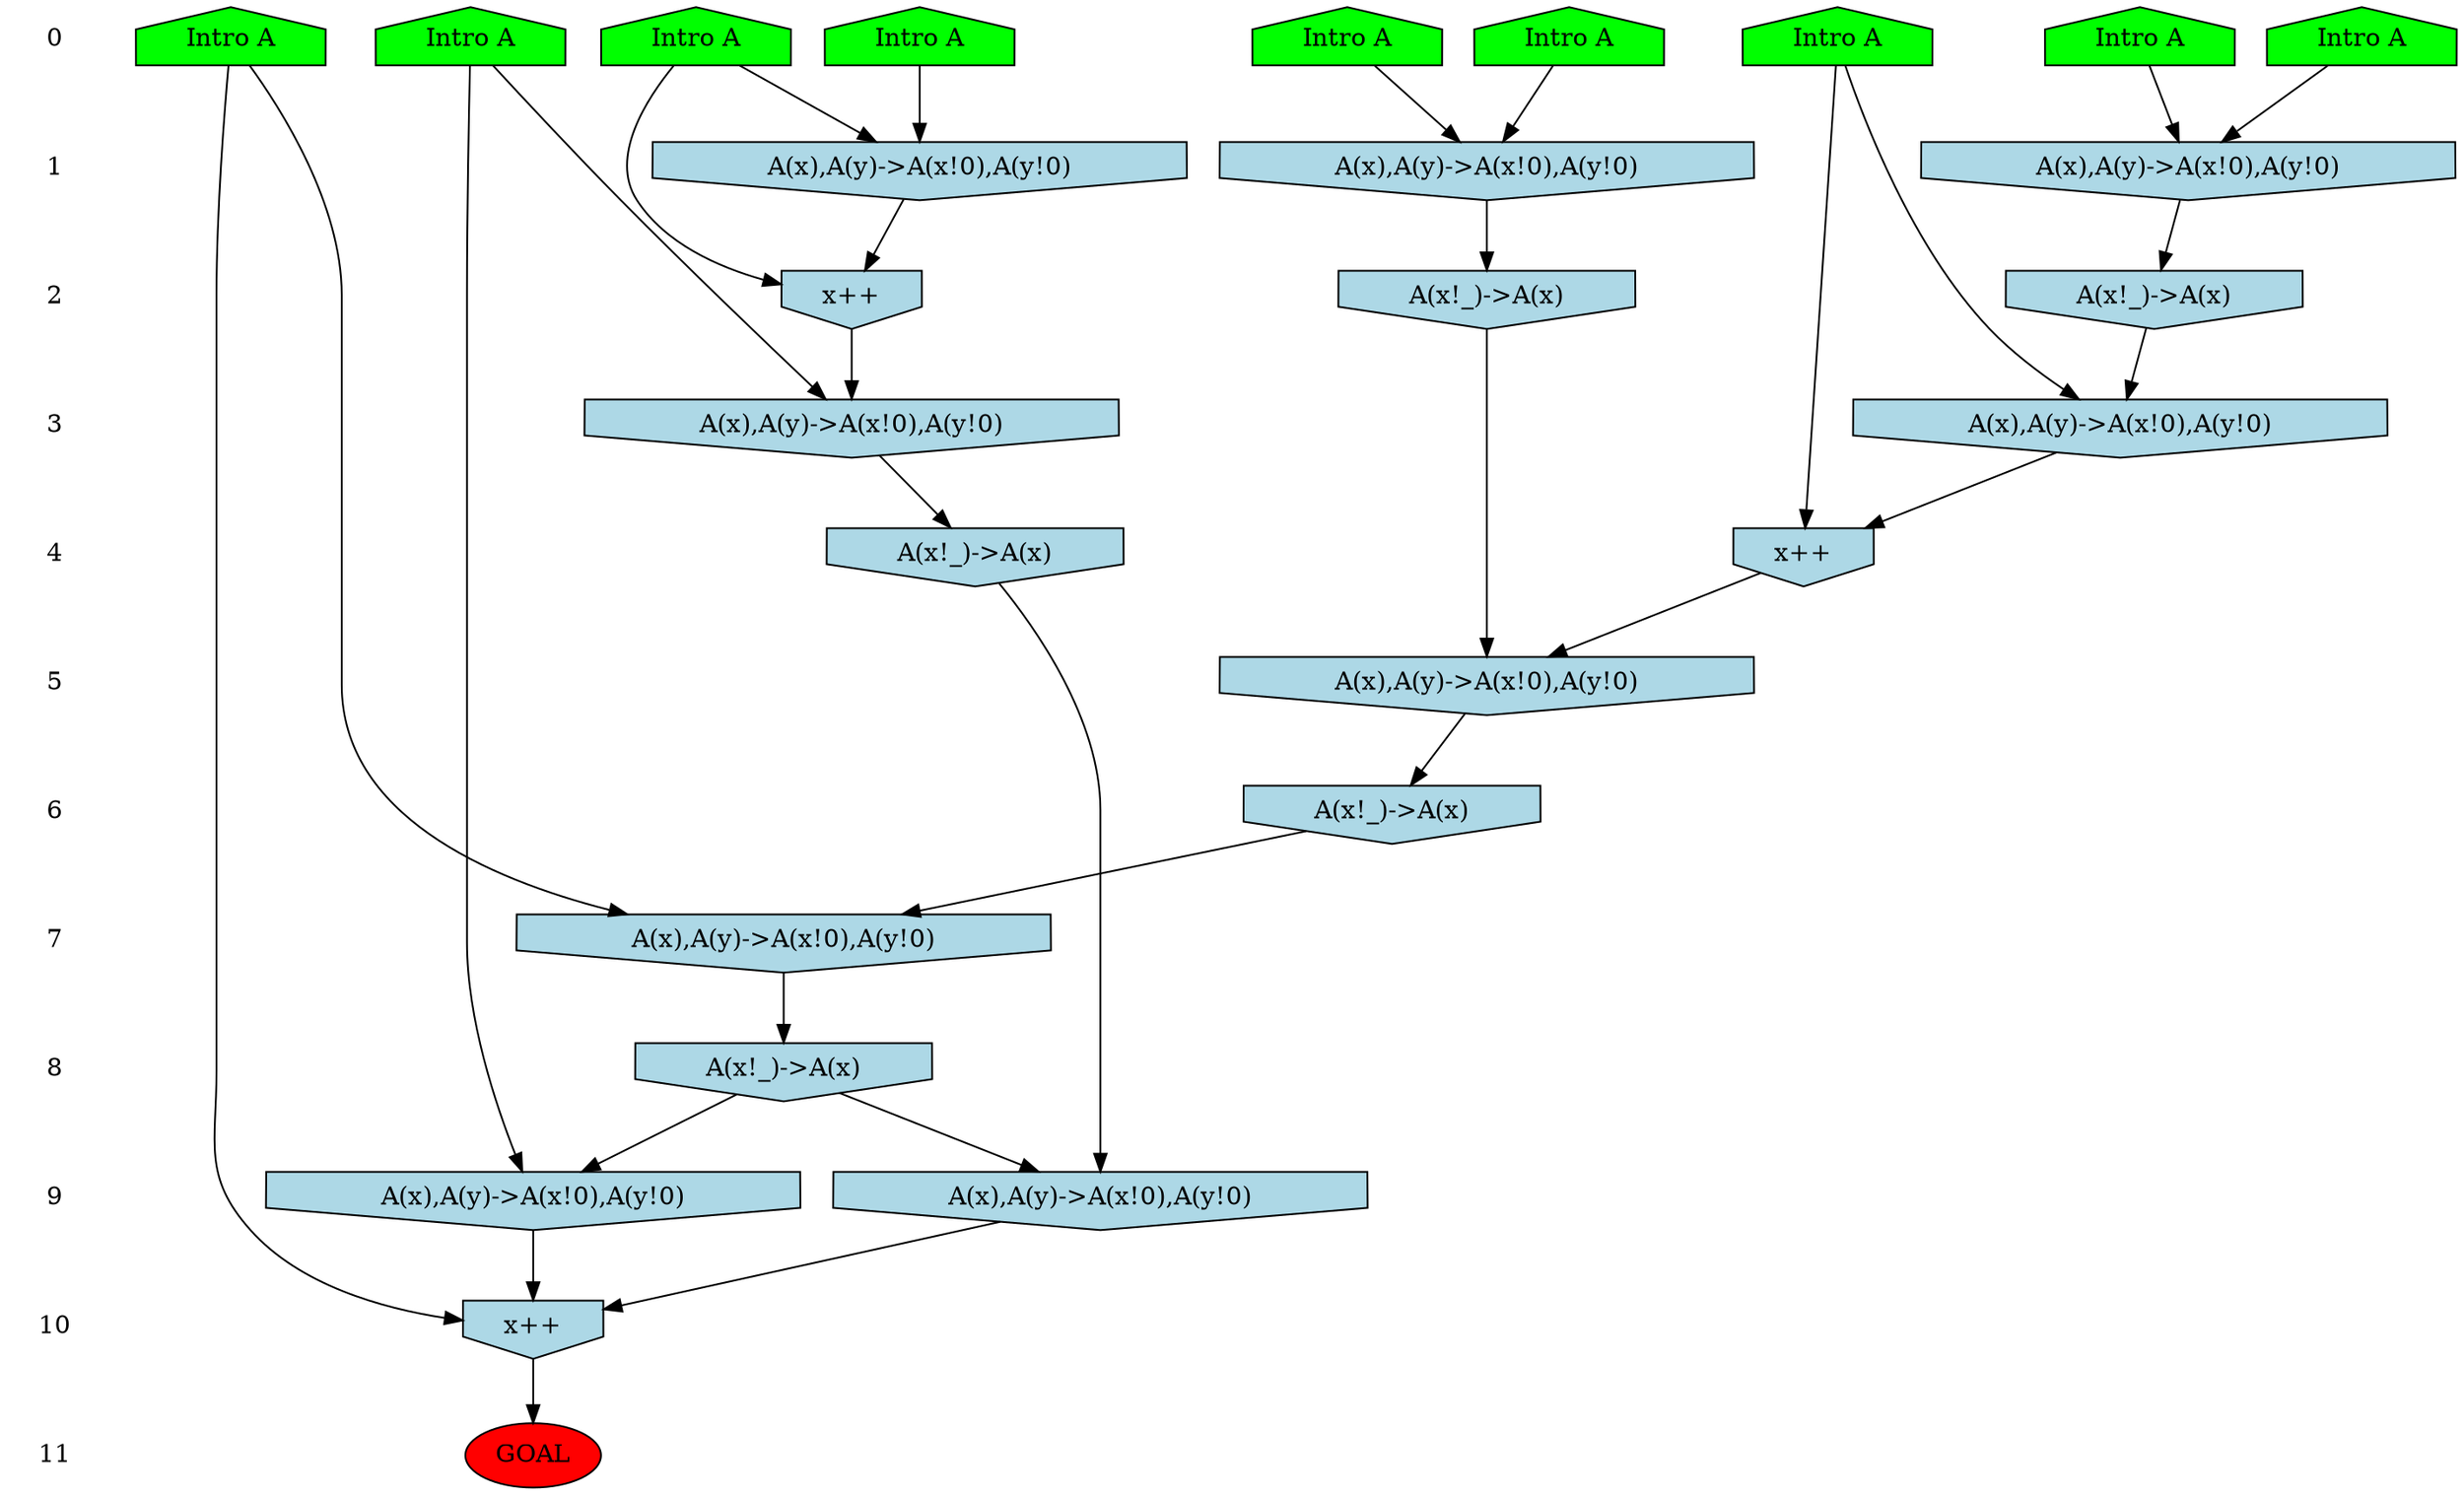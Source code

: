 /* Compression of 1 causal flows obtained in average at 2.499854E+00 t.u */
/* Compressed causal flows were: [751] */
digraph G{
 ranksep=.5 ; 
{ rank = same ; "0" [shape=plaintext] ; node_1 [label ="Intro A", shape=house, style=filled, fillcolor=green] ;
node_2 [label ="Intro A", shape=house, style=filled, fillcolor=green] ;
node_3 [label ="Intro A", shape=house, style=filled, fillcolor=green] ;
node_4 [label ="Intro A", shape=house, style=filled, fillcolor=green] ;
node_5 [label ="Intro A", shape=house, style=filled, fillcolor=green] ;
node_6 [label ="Intro A", shape=house, style=filled, fillcolor=green] ;
node_7 [label ="Intro A", shape=house, style=filled, fillcolor=green] ;
node_8 [label ="Intro A", shape=house, style=filled, fillcolor=green] ;
node_9 [label ="Intro A", shape=house, style=filled, fillcolor=green] ;
}
{ rank = same ; "1" [shape=plaintext] ; node_10 [label="A(x),A(y)->A(x!0),A(y!0)", shape=invhouse, style=filled, fillcolor = lightblue] ;
node_11 [label="A(x),A(y)->A(x!0),A(y!0)", shape=invhouse, style=filled, fillcolor = lightblue] ;
node_18 [label="A(x),A(y)->A(x!0),A(y!0)", shape=invhouse, style=filled, fillcolor = lightblue] ;
}
{ rank = same ; "2" [shape=plaintext] ; node_12 [label="x++", shape=invhouse, style=filled, fillcolor = lightblue] ;
node_14 [label="A(x!_)->A(x)", shape=invhouse, style=filled, fillcolor = lightblue] ;
node_19 [label="A(x!_)->A(x)", shape=invhouse, style=filled, fillcolor = lightblue] ;
}
{ rank = same ; "3" [shape=plaintext] ; node_13 [label="A(x),A(y)->A(x!0),A(y!0)", shape=invhouse, style=filled, fillcolor = lightblue] ;
node_16 [label="A(x),A(y)->A(x!0),A(y!0)", shape=invhouse, style=filled, fillcolor = lightblue] ;
}
{ rank = same ; "4" [shape=plaintext] ; node_15 [label="A(x!_)->A(x)", shape=invhouse, style=filled, fillcolor = lightblue] ;
node_17 [label="x++", shape=invhouse, style=filled, fillcolor = lightblue] ;
}
{ rank = same ; "5" [shape=plaintext] ; node_20 [label="A(x),A(y)->A(x!0),A(y!0)", shape=invhouse, style=filled, fillcolor = lightblue] ;
}
{ rank = same ; "6" [shape=plaintext] ; node_21 [label="A(x!_)->A(x)", shape=invhouse, style=filled, fillcolor = lightblue] ;
}
{ rank = same ; "7" [shape=plaintext] ; node_22 [label="A(x),A(y)->A(x!0),A(y!0)", shape=invhouse, style=filled, fillcolor = lightblue] ;
}
{ rank = same ; "8" [shape=plaintext] ; node_23 [label="A(x!_)->A(x)", shape=invhouse, style=filled, fillcolor = lightblue] ;
}
{ rank = same ; "9" [shape=plaintext] ; node_24 [label="A(x),A(y)->A(x!0),A(y!0)", shape=invhouse, style=filled, fillcolor = lightblue] ;
node_25 [label="A(x),A(y)->A(x!0),A(y!0)", shape=invhouse, style=filled, fillcolor = lightblue] ;
}
{ rank = same ; "10" [shape=plaintext] ; node_26 [label="x++", shape=invhouse, style=filled, fillcolor = lightblue] ;
}
{ rank = same ; "11" [shape=plaintext] ; node_27 [label ="GOAL", style=filled, fillcolor=red] ;
}
"0" -> "1" [style="invis"]; 
"1" -> "2" [style="invis"]; 
"2" -> "3" [style="invis"]; 
"3" -> "4" [style="invis"]; 
"4" -> "5" [style="invis"]; 
"5" -> "6" [style="invis"]; 
"6" -> "7" [style="invis"]; 
"7" -> "8" [style="invis"]; 
"8" -> "9" [style="invis"]; 
"9" -> "10" [style="invis"]; 
"10" -> "11" [style="invis"]; 
node_6 -> node_10
node_9 -> node_10
node_3 -> node_11
node_4 -> node_11
node_4 -> node_12
node_11 -> node_12
node_5 -> node_13
node_12 -> node_13
node_10 -> node_14
node_13 -> node_15
node_8 -> node_16
node_14 -> node_16
node_8 -> node_17
node_16 -> node_17
node_1 -> node_18
node_7 -> node_18
node_18 -> node_19
node_17 -> node_20
node_19 -> node_20
node_20 -> node_21
node_2 -> node_22
node_21 -> node_22
node_22 -> node_23
node_15 -> node_24
node_23 -> node_24
node_5 -> node_25
node_23 -> node_25
node_2 -> node_26
node_24 -> node_26
node_25 -> node_26
node_26 -> node_27
}
/*
 Dot generation time: 0.000000
*/